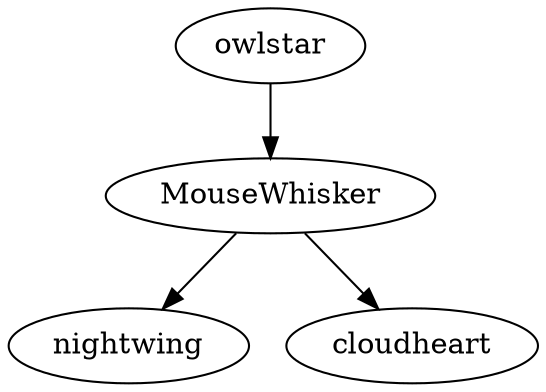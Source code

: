 digraph clan_graph {
	L [label=owlstar]
	D [label=MouseWhisker]
	W42 [label=nightwing]
	W43 [label=cloudheart]
		L -> D
		D -> W42
		D -> W43
}